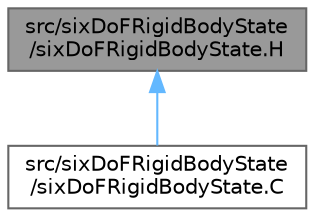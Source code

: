 digraph "src/sixDoFRigidBodyState/sixDoFRigidBodyState.H"
{
 // LATEX_PDF_SIZE
  bgcolor="transparent";
  edge [fontname=Helvetica,fontsize=10,labelfontname=Helvetica,labelfontsize=10];
  node [fontname=Helvetica,fontsize=10,shape=box,height=0.2,width=0.4];
  Node1 [id="Node000001",label="src/sixDoFRigidBodyState\l/sixDoFRigidBodyState.H",height=0.2,width=0.4,color="gray40", fillcolor="grey60", style="filled", fontcolor="black",tooltip=" "];
  Node1 -> Node2 [id="edge1_Node000001_Node000002",dir="back",color="steelblue1",style="solid",tooltip=" "];
  Node2 [id="Node000002",label="src/sixDoFRigidBodyState\l/sixDoFRigidBodyState.C",height=0.2,width=0.4,color="grey40", fillcolor="white", style="filled",URL="$sixDoFRigidBodyState_8C.html",tooltip=" "];
}
